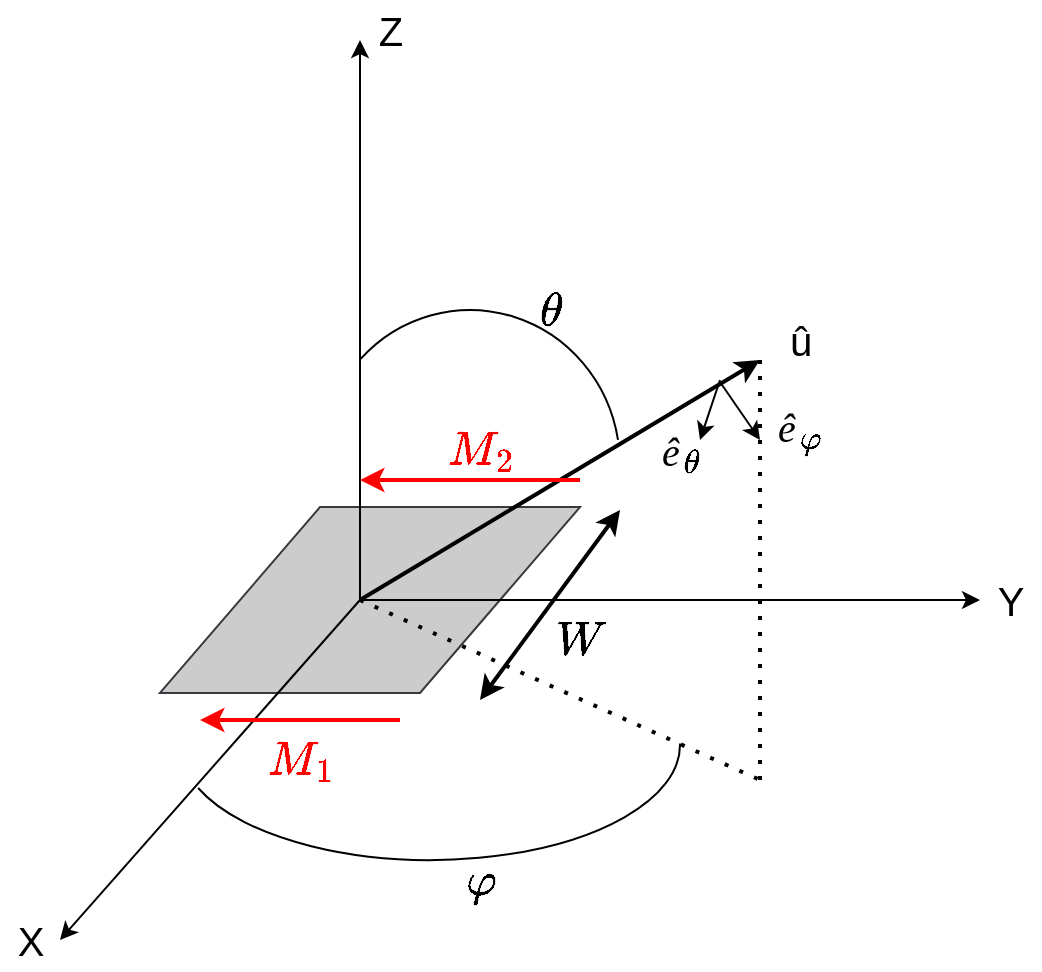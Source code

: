 <mxfile version="14.6.2" type="device"><diagram id="JSZCO3VukHV-9F5l0w5f" name="Page-1"><mxGraphModel dx="1038" dy="548" grid="1" gridSize="10" guides="1" tooltips="1" connect="1" arrows="1" fold="1" page="1" pageScale="1" pageWidth="827" pageHeight="1169" math="1" shadow="0"><root><mxCell id="0"/><mxCell id="1" parent="0"/><mxCell id="ke6XOv4hAoaTGlGCjiOI-14" value="" style="shape=parallelogram;perimeter=parallelogramPerimeter;whiteSpace=wrap;html=1;fixedSize=1;fontSize=20;size=80;strokeColor=#36393d;fillColor=#CCCCCC;" vertex="1" parent="1"><mxGeometry x="140" y="313.55" width="210" height="92.9" as="geometry"/></mxCell><mxCell id="ke6XOv4hAoaTGlGCjiOI-2" value="" style="endArrow=classic;html=1;" edge="1" parent="1"><mxGeometry width="50" height="50" relative="1" as="geometry"><mxPoint x="240" y="360" as="sourcePoint"/><mxPoint x="240" y="80" as="targetPoint"/></mxGeometry></mxCell><mxCell id="ke6XOv4hAoaTGlGCjiOI-3" value="" style="endArrow=classic;html=1;" edge="1" parent="1"><mxGeometry width="50" height="50" relative="1" as="geometry"><mxPoint x="240" y="360" as="sourcePoint"/><mxPoint x="550" y="360" as="targetPoint"/></mxGeometry></mxCell><mxCell id="ke6XOv4hAoaTGlGCjiOI-5" value="Y" style="text;html=1;align=center;verticalAlign=middle;resizable=0;points=[];autosize=1;strokeColor=none;fontSize=20;" vertex="1" parent="1"><mxGeometry x="550" y="345" width="30" height="30" as="geometry"/></mxCell><mxCell id="ke6XOv4hAoaTGlGCjiOI-6" value="Z" style="text;html=1;align=center;verticalAlign=middle;resizable=0;points=[];autosize=1;strokeColor=none;fontSize=20;" vertex="1" parent="1"><mxGeometry x="240" y="60" width="30" height="30" as="geometry"/></mxCell><mxCell id="ke6XOv4hAoaTGlGCjiOI-7" value="X" style="text;html=1;align=center;verticalAlign=middle;resizable=0;points=[];autosize=1;strokeColor=none;fontSize=20;" vertex="1" parent="1"><mxGeometry x="60" y="515" width="30" height="30" as="geometry"/></mxCell><mxCell id="ke6XOv4hAoaTGlGCjiOI-8" value="" style="endArrow=classic;html=1;fontSize=20;strokeWidth=2;" edge="1" parent="1"><mxGeometry width="50" height="50" relative="1" as="geometry"><mxPoint x="240" y="360" as="sourcePoint"/><mxPoint x="440" y="240" as="targetPoint"/></mxGeometry></mxCell><mxCell id="ke6XOv4hAoaTGlGCjiOI-9" value="" style="endArrow=classic;html=1;fontSize=20;" edge="1" parent="1"><mxGeometry width="50" height="50" relative="1" as="geometry"><mxPoint x="420" y="251" as="sourcePoint"/><mxPoint x="440" y="280" as="targetPoint"/></mxGeometry></mxCell><mxCell id="ke6XOv4hAoaTGlGCjiOI-10" value="" style="endArrow=classic;html=1;fontSize=20;" edge="1" parent="1"><mxGeometry width="50" height="50" relative="1" as="geometry"><mxPoint x="420" y="250" as="sourcePoint"/><mxPoint x="410" y="280" as="targetPoint"/></mxGeometry></mxCell><mxCell id="ke6XOv4hAoaTGlGCjiOI-11" value="û" style="text;html=1;align=center;verticalAlign=middle;resizable=0;points=[];autosize=1;strokeColor=none;fontSize=20;" vertex="1" parent="1"><mxGeometry x="445" y="215" width="30" height="30" as="geometry"/></mxCell><mxCell id="ke6XOv4hAoaTGlGCjiOI-12" value="$$ê_{\theta}$$" style="text;html=1;align=center;verticalAlign=middle;resizable=0;points=[];autosize=1;strokeColor=none;fontSize=20;" vertex="1" parent="1"><mxGeometry x="325" y="270" width="150" height="30" as="geometry"/></mxCell><mxCell id="ke6XOv4hAoaTGlGCjiOI-13" value="$$ê_{\varphi}$$" style="text;html=1;align=center;verticalAlign=middle;resizable=0;points=[];autosize=1;strokeColor=none;fontSize=20;" vertex="1" parent="1"><mxGeometry x="380" y="260" width="160" height="30" as="geometry"/></mxCell><mxCell id="ke6XOv4hAoaTGlGCjiOI-4" value="" style="endArrow=classic;html=1;startArrow=none;" edge="1" parent="1"><mxGeometry width="50" height="50" relative="1" as="geometry"><mxPoint x="240" y="360" as="sourcePoint"/><mxPoint x="90" y="530" as="targetPoint"/></mxGeometry></mxCell><mxCell id="ke6XOv4hAoaTGlGCjiOI-16" value="" style="endArrow=classic;html=1;fontSize=20;strokeWidth=2;strokeColor=#FF0000;" edge="1" parent="1"><mxGeometry width="50" height="50" relative="1" as="geometry"><mxPoint x="260" y="420" as="sourcePoint"/><mxPoint x="160" y="420" as="targetPoint"/></mxGeometry></mxCell><mxCell id="ke6XOv4hAoaTGlGCjiOI-17" value="" style="endArrow=classic;html=1;fontSize=20;strokeWidth=2;strokeColor=#FF0000;" edge="1" parent="1"><mxGeometry width="50" height="50" relative="1" as="geometry"><mxPoint x="350" y="300" as="sourcePoint"/><mxPoint x="240" y="300" as="targetPoint"/></mxGeometry></mxCell><mxCell id="ke6XOv4hAoaTGlGCjiOI-18" value="$$M_1$$" style="text;html=1;align=center;verticalAlign=middle;resizable=0;points=[];autosize=1;strokeColor=none;fontSize=20;fontColor=#FF0000;" vertex="1" parent="1"><mxGeometry x="160" y="425" width="100" height="30" as="geometry"/></mxCell><mxCell id="ke6XOv4hAoaTGlGCjiOI-19" value="$$M_2$$" style="text;html=1;align=center;verticalAlign=middle;resizable=0;points=[];autosize=1;strokeColor=none;fontSize=20;fontColor=#FF0000;" vertex="1" parent="1"><mxGeometry x="250" y="270" width="100" height="30" as="geometry"/></mxCell><mxCell id="ke6XOv4hAoaTGlGCjiOI-20" value="&lt;font color=&quot;#000000&quot;&gt;$$W$$&lt;/font&gt;" style="text;html=1;align=center;verticalAlign=middle;resizable=0;points=[];autosize=1;strokeColor=none;fontSize=20;fontColor=#FF0000;" vertex="1" parent="1"><mxGeometry x="310" y="365" width="80" height="30" as="geometry"/></mxCell><mxCell id="ke6XOv4hAoaTGlGCjiOI-21" value="" style="endArrow=classic;startArrow=classic;html=1;fontSize=20;strokeWidth=2;" edge="1" parent="1"><mxGeometry width="50" height="50" relative="1" as="geometry"><mxPoint x="300" y="410" as="sourcePoint"/><mxPoint x="370" y="315" as="targetPoint"/></mxGeometry></mxCell><mxCell id="ke6XOv4hAoaTGlGCjiOI-22" value="" style="endArrow=none;dashed=1;html=1;dashPattern=1 3;strokeWidth=2;fontSize=20;fontColor=#000000;" edge="1" parent="1"><mxGeometry width="50" height="50" relative="1" as="geometry"><mxPoint x="240" y="360" as="sourcePoint"/><mxPoint x="440" y="450" as="targetPoint"/></mxGeometry></mxCell><mxCell id="ke6XOv4hAoaTGlGCjiOI-23" value="" style="endArrow=none;dashed=1;html=1;dashPattern=1 3;strokeWidth=2;fontSize=20;fontColor=#000000;" edge="1" parent="1"><mxGeometry width="50" height="50" relative="1" as="geometry"><mxPoint x="440" y="450" as="sourcePoint"/><mxPoint x="440" y="240" as="targetPoint"/></mxGeometry></mxCell><mxCell id="ke6XOv4hAoaTGlGCjiOI-24" value="" style="verticalLabelPosition=bottom;verticalAlign=top;html=1;shape=mxgraph.basic.arc;startAngle=0.248;endAngle=0.689;fontSize=20;fontColor=#000000;fillColor=#CCCCCC;" vertex="1" parent="1"><mxGeometry x="150" y="375" width="250" height="115" as="geometry"/></mxCell><mxCell id="ke6XOv4hAoaTGlGCjiOI-25" value="$$\varphi$$" style="text;html=1;align=center;verticalAlign=middle;resizable=0;points=[];autosize=1;strokeColor=none;fontSize=20;fontColor=#000000;" vertex="1" parent="1"><mxGeometry x="240" y="485" width="120" height="30" as="geometry"/></mxCell><mxCell id="ke6XOv4hAoaTGlGCjiOI-26" value="" style="verticalLabelPosition=bottom;verticalAlign=top;html=1;shape=mxgraph.basic.arc;startAngle=0.87;endAngle=0.224;fontSize=20;fontColor=#000000;fillColor=#CCCCCC;" vertex="1" parent="1"><mxGeometry x="220" y="215" width="150" height="155" as="geometry"/></mxCell><mxCell id="ke6XOv4hAoaTGlGCjiOI-27" value="$$\theta$$" style="text;html=1;align=center;verticalAlign=middle;resizable=0;points=[];autosize=1;strokeColor=none;fontSize=20;fontColor=#000000;" vertex="1" parent="1"><mxGeometry x="280" y="200" width="110" height="30" as="geometry"/></mxCell></root></mxGraphModel></diagram></mxfile>